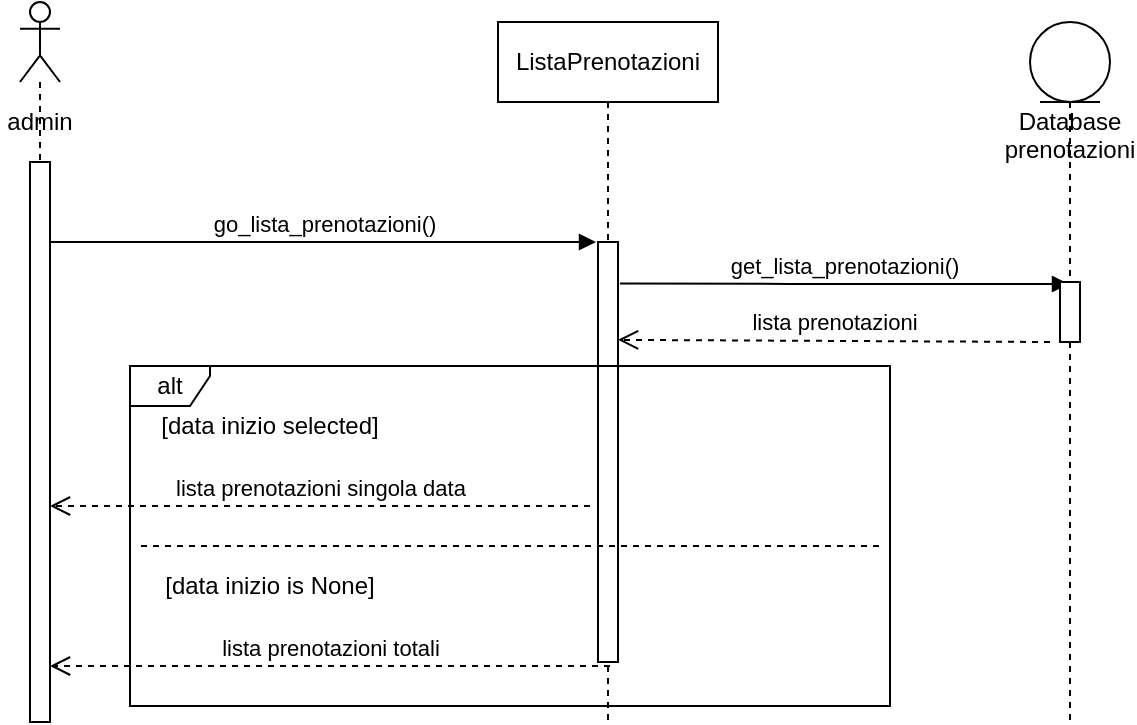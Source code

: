 <mxfile version="14.6.13" type="device"><diagram id="a0-VtMgsolHvMTASFdyO" name="Page-1"><mxGraphModel dx="946" dy="598" grid="1" gridSize="10" guides="1" tooltips="1" connect="1" arrows="1" fold="1" page="1" pageScale="1" pageWidth="827" pageHeight="1169" math="0" shadow="0"><root><mxCell id="0"/><mxCell id="1" parent="0"/><mxCell id="J1gZPxbFrBNpwJohaxbd-1" value="" style="shape=umlLifeline;participant=umlActor;perimeter=lifelinePerimeter;whiteSpace=wrap;html=1;container=1;collapsible=0;recursiveResize=0;verticalAlign=top;spacingTop=36;outlineConnect=0;" parent="1" vertex="1"><mxGeometry x="65" y="40" width="20" height="90" as="geometry"/></mxCell><mxCell id="J1gZPxbFrBNpwJohaxbd-2" value="" style="html=1;points=[];perimeter=orthogonalPerimeter;" parent="1" vertex="1"><mxGeometry x="70" y="120" width="10" height="280" as="geometry"/></mxCell><mxCell id="J1gZPxbFrBNpwJohaxbd-3" value="admin" style="text;html=1;strokeColor=none;fillColor=none;align=center;verticalAlign=middle;whiteSpace=wrap;rounded=0;" parent="1" vertex="1"><mxGeometry x="55" y="90" width="40" height="20" as="geometry"/></mxCell><mxCell id="J1gZPxbFrBNpwJohaxbd-5" value="&lt;div&gt;ListaPrenotazioni&lt;/div&gt;" style="shape=umlLifeline;perimeter=lifelinePerimeter;whiteSpace=wrap;html=1;container=1;collapsible=0;recursiveResize=0;outlineConnect=0;" parent="1" vertex="1"><mxGeometry x="304" y="50" width="110" height="350" as="geometry"/></mxCell><mxCell id="J1gZPxbFrBNpwJohaxbd-6" value="" style="html=1;points=[];perimeter=orthogonalPerimeter;" parent="J1gZPxbFrBNpwJohaxbd-5" vertex="1"><mxGeometry x="50" y="110" width="10" height="210" as="geometry"/></mxCell><mxCell id="J1gZPxbFrBNpwJohaxbd-7" value="go_lista_prenotazioni()" style="html=1;verticalAlign=bottom;endArrow=block;" parent="1" edge="1"><mxGeometry width="80" relative="1" as="geometry"><mxPoint x="80" y="160" as="sourcePoint"/><mxPoint x="353" y="160" as="targetPoint"/></mxGeometry></mxCell><mxCell id="J1gZPxbFrBNpwJohaxbd-10" value="&lt;div&gt;lista prenotazioni totali&lt;br&gt;&lt;/div&gt;" style="html=1;verticalAlign=bottom;endArrow=open;dashed=1;endSize=8;" parent="1" edge="1"><mxGeometry relative="1" as="geometry"><mxPoint x="360" y="372" as="sourcePoint"/><mxPoint x="80" y="372" as="targetPoint"/></mxGeometry></mxCell><mxCell id="J1gZPxbFrBNpwJohaxbd-15" value="alt" style="shape=umlFrame;whiteSpace=wrap;html=1;width=40;height=20;" parent="1" vertex="1"><mxGeometry x="120" y="222" width="380" height="170" as="geometry"/></mxCell><mxCell id="J1gZPxbFrBNpwJohaxbd-17" value="" style="html=1;verticalAlign=bottom;endArrow=none;dashed=1;endSize=8;endFill=0;" parent="1" edge="1"><mxGeometry relative="1" as="geometry"><mxPoint x="494.5" y="312" as="sourcePoint"/><mxPoint x="125.5" y="312" as="targetPoint"/></mxGeometry></mxCell><mxCell id="J1gZPxbFrBNpwJohaxbd-19" value="[data inizio is None]" style="text;html=1;strokeColor=none;fillColor=none;align=center;verticalAlign=middle;whiteSpace=wrap;rounded=0;" parent="1" vertex="1"><mxGeometry x="120" y="322" width="140" height="20" as="geometry"/></mxCell><mxCell id="J1gZPxbFrBNpwJohaxbd-21" value="[data inizio selected]" style="text;html=1;strokeColor=none;fillColor=none;align=center;verticalAlign=middle;whiteSpace=wrap;rounded=0;" parent="1" vertex="1"><mxGeometry x="120" y="242" width="140" height="20" as="geometry"/></mxCell><mxCell id="J1gZPxbFrBNpwJohaxbd-22" value="&lt;div&gt;lista prenotazioni singola data&lt;br&gt;&lt;/div&gt;" style="html=1;verticalAlign=bottom;endArrow=open;dashed=1;endSize=8;" parent="1" edge="1"><mxGeometry relative="1" as="geometry"><mxPoint x="350" y="292" as="sourcePoint"/><mxPoint x="80" y="292" as="targetPoint"/></mxGeometry></mxCell><mxCell id="SinHfvhtu9Rr7I_l4URQ-1" value="Database&lt;br&gt;prenotazioni" style="shape=umlLifeline;participant=umlEntity;perimeter=lifelinePerimeter;whiteSpace=wrap;html=1;container=1;collapsible=0;recursiveResize=0;verticalAlign=top;spacingTop=36;outlineConnect=0;" vertex="1" parent="1"><mxGeometry x="570" y="50" width="40" height="350" as="geometry"/></mxCell><mxCell id="SinHfvhtu9Rr7I_l4URQ-2" value="get_lista_prenotazioni()" style="html=1;verticalAlign=bottom;endArrow=block;exitX=1.1;exitY=0.17;exitDx=0;exitDy=0;exitPerimeter=0;" edge="1" parent="1"><mxGeometry width="80" relative="1" as="geometry"><mxPoint x="365" y="180.7" as="sourcePoint"/><mxPoint x="589.5" y="181" as="targetPoint"/><Array as="points"><mxPoint x="460" y="181"/><mxPoint x="560" y="181"/></Array></mxGeometry></mxCell><mxCell id="SinHfvhtu9Rr7I_l4URQ-3" value="" style="html=1;points=[];perimeter=orthogonalPerimeter;" vertex="1" parent="1"><mxGeometry x="585" y="180" width="10" height="30" as="geometry"/></mxCell><mxCell id="SinHfvhtu9Rr7I_l4URQ-4" value="lista prenotazioni" style="html=1;verticalAlign=bottom;endArrow=open;dashed=1;endSize=8;entryX=1;entryY=0.233;entryDx=0;entryDy=0;entryPerimeter=0;" edge="1" parent="1" target="J1gZPxbFrBNpwJohaxbd-6"><mxGeometry relative="1" as="geometry"><mxPoint x="580" y="210" as="sourcePoint"/><mxPoint x="500" y="210" as="targetPoint"/></mxGeometry></mxCell></root></mxGraphModel></diagram></mxfile>